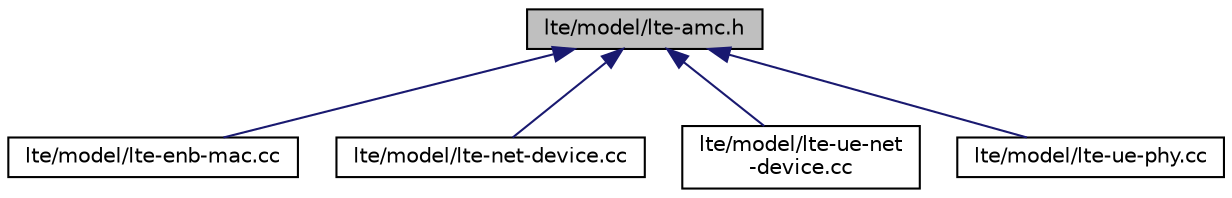 digraph "lte/model/lte-amc.h"
{
  edge [fontname="Helvetica",fontsize="10",labelfontname="Helvetica",labelfontsize="10"];
  node [fontname="Helvetica",fontsize="10",shape=record];
  Node1 [label="lte/model/lte-amc.h",height=0.2,width=0.4,color="black", fillcolor="grey75", style="filled", fontcolor="black"];
  Node1 -> Node2 [dir="back",color="midnightblue",fontsize="10",style="solid"];
  Node2 [label="lte/model/lte-enb-mac.cc",height=0.2,width=0.4,color="black", fillcolor="white", style="filled",URL="$d2/dc9/lte-enb-mac_8cc.html"];
  Node1 -> Node3 [dir="back",color="midnightblue",fontsize="10",style="solid"];
  Node3 [label="lte/model/lte-net-device.cc",height=0.2,width=0.4,color="black", fillcolor="white", style="filled",URL="$d6/de1/lte-net-device_8cc.html"];
  Node1 -> Node4 [dir="back",color="midnightblue",fontsize="10",style="solid"];
  Node4 [label="lte/model/lte-ue-net\l-device.cc",height=0.2,width=0.4,color="black", fillcolor="white", style="filled",URL="$db/dac/lte-ue-net-device_8cc.html"];
  Node1 -> Node5 [dir="back",color="midnightblue",fontsize="10",style="solid"];
  Node5 [label="lte/model/lte-ue-phy.cc",height=0.2,width=0.4,color="black", fillcolor="white", style="filled",URL="$d1/de5/lte-ue-phy_8cc.html"];
}
